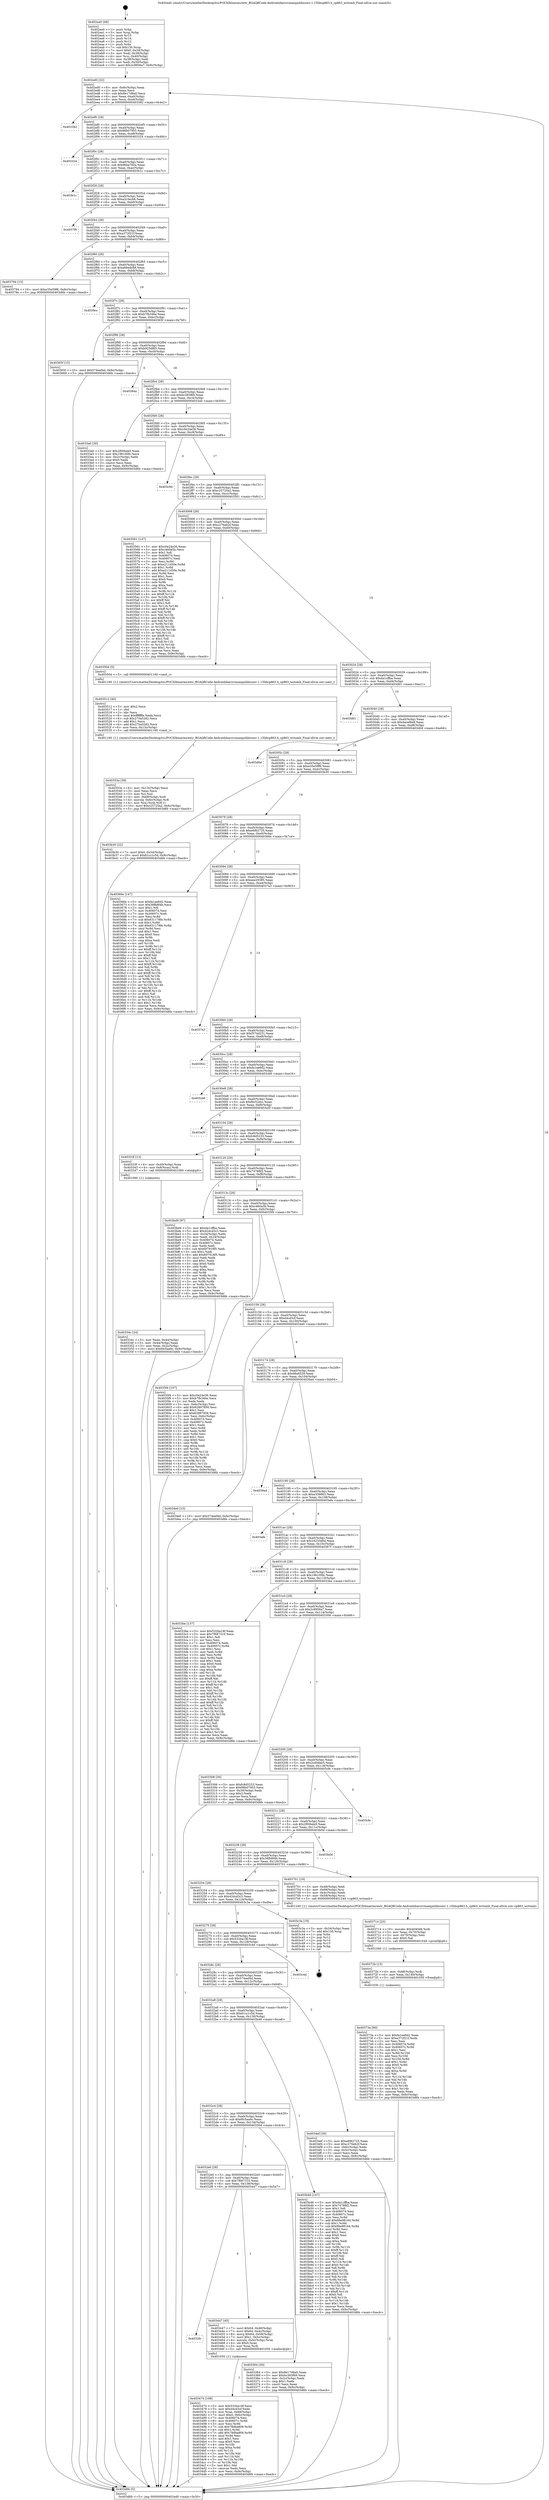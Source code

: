 digraph "0x402ea0" {
  label = "0x402ea0 (/mnt/c/Users/mathe/Desktop/tcc/POCII/binaries/extr_BGAQRCode-Androidzbarsrcmainjnilibiconv-1.15libcp863.h_cp863_wctomb_Final-ollvm.out::main(0))"
  labelloc = "t"
  node[shape=record]

  Entry [label="",width=0.3,height=0.3,shape=circle,fillcolor=black,style=filled]
  "0x402ed0" [label="{
     0x402ed0 [32]\l
     | [instrs]\l
     &nbsp;&nbsp;0x402ed0 \<+6\>: mov -0x9c(%rbp),%eax\l
     &nbsp;&nbsp;0x402ed6 \<+2\>: mov %eax,%ecx\l
     &nbsp;&nbsp;0x402ed8 \<+6\>: sub $0x8e17d6a0,%ecx\l
     &nbsp;&nbsp;0x402ede \<+6\>: mov %eax,-0xa0(%rbp)\l
     &nbsp;&nbsp;0x402ee4 \<+6\>: mov %ecx,-0xa4(%rbp)\l
     &nbsp;&nbsp;0x402eea \<+6\>: je 0000000000403382 \<main+0x4e2\>\l
  }"]
  "0x403382" [label="{
     0x403382\l
  }", style=dashed]
  "0x402ef0" [label="{
     0x402ef0 [28]\l
     | [instrs]\l
     &nbsp;&nbsp;0x402ef0 \<+5\>: jmp 0000000000402ef5 \<main+0x55\>\l
     &nbsp;&nbsp;0x402ef5 \<+6\>: mov -0xa0(%rbp),%eax\l
     &nbsp;&nbsp;0x402efb \<+5\>: sub $0x98b07955,%eax\l
     &nbsp;&nbsp;0x402f00 \<+6\>: mov %eax,-0xa8(%rbp)\l
     &nbsp;&nbsp;0x402f06 \<+6\>: je 0000000000403324 \<main+0x484\>\l
  }"]
  Exit [label="",width=0.3,height=0.3,shape=circle,fillcolor=black,style=filled,peripheries=2]
  "0x403324" [label="{
     0x403324\l
  }", style=dashed]
  "0x402f0c" [label="{
     0x402f0c [28]\l
     | [instrs]\l
     &nbsp;&nbsp;0x402f0c \<+5\>: jmp 0000000000402f11 \<main+0x71\>\l
     &nbsp;&nbsp;0x402f11 \<+6\>: mov -0xa0(%rbp),%eax\l
     &nbsp;&nbsp;0x402f17 \<+5\>: sub $0x9bba782a,%eax\l
     &nbsp;&nbsp;0x402f1c \<+6\>: mov %eax,-0xac(%rbp)\l
     &nbsp;&nbsp;0x402f22 \<+6\>: je 0000000000403b1c \<main+0xc7c\>\l
  }"]
  "0x40373a" [label="{
     0x40373a [90]\l
     | [instrs]\l
     &nbsp;&nbsp;0x40373a \<+5\>: mov $0xfa1ee6d2,%eax\l
     &nbsp;&nbsp;0x40373f \<+5\>: mov $0xa372f21f,%edx\l
     &nbsp;&nbsp;0x403744 \<+2\>: xor %esi,%esi\l
     &nbsp;&nbsp;0x403746 \<+8\>: mov 0x406074,%r8d\l
     &nbsp;&nbsp;0x40374e \<+8\>: mov 0x40607c,%r9d\l
     &nbsp;&nbsp;0x403756 \<+3\>: sub $0x1,%esi\l
     &nbsp;&nbsp;0x403759 \<+3\>: mov %r8d,%r10d\l
     &nbsp;&nbsp;0x40375c \<+3\>: add %esi,%r10d\l
     &nbsp;&nbsp;0x40375f \<+4\>: imul %r10d,%r8d\l
     &nbsp;&nbsp;0x403763 \<+4\>: and $0x1,%r8d\l
     &nbsp;&nbsp;0x403767 \<+4\>: cmp $0x0,%r8d\l
     &nbsp;&nbsp;0x40376b \<+4\>: sete %r11b\l
     &nbsp;&nbsp;0x40376f \<+4\>: cmp $0xa,%r9d\l
     &nbsp;&nbsp;0x403773 \<+3\>: setl %bl\l
     &nbsp;&nbsp;0x403776 \<+3\>: mov %r11b,%r14b\l
     &nbsp;&nbsp;0x403779 \<+3\>: and %bl,%r14b\l
     &nbsp;&nbsp;0x40377c \<+3\>: xor %bl,%r11b\l
     &nbsp;&nbsp;0x40377f \<+3\>: or %r11b,%r14b\l
     &nbsp;&nbsp;0x403782 \<+4\>: test $0x1,%r14b\l
     &nbsp;&nbsp;0x403786 \<+3\>: cmovne %edx,%eax\l
     &nbsp;&nbsp;0x403789 \<+6\>: mov %eax,-0x9c(%rbp)\l
     &nbsp;&nbsp;0x40378f \<+5\>: jmp 0000000000403d6b \<main+0xecb\>\l
  }"]
  "0x403b1c" [label="{
     0x403b1c\l
  }", style=dashed]
  "0x402f28" [label="{
     0x402f28 [28]\l
     | [instrs]\l
     &nbsp;&nbsp;0x402f28 \<+5\>: jmp 0000000000402f2d \<main+0x8d\>\l
     &nbsp;&nbsp;0x402f2d \<+6\>: mov -0xa0(%rbp),%eax\l
     &nbsp;&nbsp;0x402f33 \<+5\>: sub $0xa2c3ecb6,%eax\l
     &nbsp;&nbsp;0x402f38 \<+6\>: mov %eax,-0xb0(%rbp)\l
     &nbsp;&nbsp;0x402f3e \<+6\>: je 00000000004037f6 \<main+0x956\>\l
  }"]
  "0x40372b" [label="{
     0x40372b [15]\l
     | [instrs]\l
     &nbsp;&nbsp;0x40372b \<+4\>: mov -0x68(%rbp),%rdi\l
     &nbsp;&nbsp;0x40372f \<+6\>: mov %eax,-0x140(%rbp)\l
     &nbsp;&nbsp;0x403735 \<+5\>: call 0000000000401030 \<free@plt\>\l
     | [calls]\l
     &nbsp;&nbsp;0x401030 \{1\} (unknown)\l
  }"]
  "0x4037f6" [label="{
     0x4037f6\l
  }", style=dashed]
  "0x402f44" [label="{
     0x402f44 [28]\l
     | [instrs]\l
     &nbsp;&nbsp;0x402f44 \<+5\>: jmp 0000000000402f49 \<main+0xa9\>\l
     &nbsp;&nbsp;0x402f49 \<+6\>: mov -0xa0(%rbp),%eax\l
     &nbsp;&nbsp;0x402f4f \<+5\>: sub $0xa372f21f,%eax\l
     &nbsp;&nbsp;0x402f54 \<+6\>: mov %eax,-0xb4(%rbp)\l
     &nbsp;&nbsp;0x402f5a \<+6\>: je 0000000000403794 \<main+0x8f4\>\l
  }"]
  "0x403714" [label="{
     0x403714 [23]\l
     | [instrs]\l
     &nbsp;&nbsp;0x403714 \<+10\>: movabs $0x4040d6,%rdi\l
     &nbsp;&nbsp;0x40371e \<+3\>: mov %eax,-0x70(%rbp)\l
     &nbsp;&nbsp;0x403721 \<+3\>: mov -0x70(%rbp),%esi\l
     &nbsp;&nbsp;0x403724 \<+2\>: mov $0x0,%al\l
     &nbsp;&nbsp;0x403726 \<+5\>: call 0000000000401040 \<printf@plt\>\l
     | [calls]\l
     &nbsp;&nbsp;0x401040 \{1\} (unknown)\l
  }"]
  "0x403794" [label="{
     0x403794 [15]\l
     | [instrs]\l
     &nbsp;&nbsp;0x403794 \<+10\>: movl $0xe35e59f6,-0x9c(%rbp)\l
     &nbsp;&nbsp;0x40379e \<+5\>: jmp 0000000000403d6b \<main+0xecb\>\l
  }"]
  "0x402f60" [label="{
     0x402f60 [28]\l
     | [instrs]\l
     &nbsp;&nbsp;0x402f60 \<+5\>: jmp 0000000000402f65 \<main+0xc5\>\l
     &nbsp;&nbsp;0x402f65 \<+6\>: mov -0xa0(%rbp),%eax\l
     &nbsp;&nbsp;0x402f6b \<+5\>: sub $0xa66edc88,%eax\l
     &nbsp;&nbsp;0x402f70 \<+6\>: mov %eax,-0xb8(%rbp)\l
     &nbsp;&nbsp;0x402f76 \<+6\>: je 00000000004039cc \<main+0xb2c\>\l
  }"]
  "0x40353a" [label="{
     0x40353a [39]\l
     | [instrs]\l
     &nbsp;&nbsp;0x40353a \<+6\>: mov -0x13c(%rbp),%ecx\l
     &nbsp;&nbsp;0x403540 \<+3\>: imul %eax,%ecx\l
     &nbsp;&nbsp;0x403543 \<+3\>: mov %cl,%sil\l
     &nbsp;&nbsp;0x403546 \<+4\>: mov -0x68(%rbp),%rdi\l
     &nbsp;&nbsp;0x40354a \<+4\>: movslq -0x6c(%rbp),%r8\l
     &nbsp;&nbsp;0x40354e \<+4\>: mov %sil,(%rdi,%r8,1)\l
     &nbsp;&nbsp;0x403552 \<+10\>: movl $0xc25725a2,-0x9c(%rbp)\l
     &nbsp;&nbsp;0x40355c \<+5\>: jmp 0000000000403d6b \<main+0xecb\>\l
  }"]
  "0x4039cc" [label="{
     0x4039cc\l
  }", style=dashed]
  "0x402f7c" [label="{
     0x402f7c [28]\l
     | [instrs]\l
     &nbsp;&nbsp;0x402f7c \<+5\>: jmp 0000000000402f81 \<main+0xe1\>\l
     &nbsp;&nbsp;0x402f81 \<+6\>: mov -0xa0(%rbp),%eax\l
     &nbsp;&nbsp;0x402f87 \<+5\>: sub $0xb7fb346e,%eax\l
     &nbsp;&nbsp;0x402f8c \<+6\>: mov %eax,-0xbc(%rbp)\l
     &nbsp;&nbsp;0x402f92 \<+6\>: je 000000000040365f \<main+0x7bf\>\l
  }"]
  "0x403512" [label="{
     0x403512 [40]\l
     | [instrs]\l
     &nbsp;&nbsp;0x403512 \<+5\>: mov $0x2,%ecx\l
     &nbsp;&nbsp;0x403517 \<+1\>: cltd\l
     &nbsp;&nbsp;0x403518 \<+2\>: idiv %ecx\l
     &nbsp;&nbsp;0x40351a \<+6\>: imul $0xfffffffe,%edx,%ecx\l
     &nbsp;&nbsp;0x403520 \<+6\>: sub $0x270a5282,%ecx\l
     &nbsp;&nbsp;0x403526 \<+3\>: add $0x1,%ecx\l
     &nbsp;&nbsp;0x403529 \<+6\>: add $0x270a5282,%ecx\l
     &nbsp;&nbsp;0x40352f \<+6\>: mov %ecx,-0x13c(%rbp)\l
     &nbsp;&nbsp;0x403535 \<+5\>: call 0000000000401160 \<next_i\>\l
     | [calls]\l
     &nbsp;&nbsp;0x401160 \{1\} (/mnt/c/Users/mathe/Desktop/tcc/POCII/binaries/extr_BGAQRCode-Androidzbarsrcmainjnilibiconv-1.15libcp863.h_cp863_wctomb_Final-ollvm.out::next_i)\l
  }"]
  "0x40365f" [label="{
     0x40365f [15]\l
     | [instrs]\l
     &nbsp;&nbsp;0x40365f \<+10\>: movl $0x574eef4d,-0x9c(%rbp)\l
     &nbsp;&nbsp;0x403669 \<+5\>: jmp 0000000000403d6b \<main+0xecb\>\l
  }"]
  "0x402f98" [label="{
     0x402f98 [28]\l
     | [instrs]\l
     &nbsp;&nbsp;0x402f98 \<+5\>: jmp 0000000000402f9d \<main+0xfd\>\l
     &nbsp;&nbsp;0x402f9d \<+6\>: mov -0xa0(%rbp),%eax\l
     &nbsp;&nbsp;0x402fa3 \<+5\>: sub $0xb925d8f3,%eax\l
     &nbsp;&nbsp;0x402fa8 \<+6\>: mov %eax,-0xc0(%rbp)\l
     &nbsp;&nbsp;0x402fae \<+6\>: je 000000000040394a \<main+0xaaa\>\l
  }"]
  "0x403474" [label="{
     0x403474 [108]\l
     | [instrs]\l
     &nbsp;&nbsp;0x403474 \<+5\>: mov $0x532ba18f,%ecx\l
     &nbsp;&nbsp;0x403479 \<+5\>: mov $0xd4cd3cf,%edx\l
     &nbsp;&nbsp;0x40347e \<+4\>: mov %rax,-0x68(%rbp)\l
     &nbsp;&nbsp;0x403482 \<+7\>: movl $0x0,-0x6c(%rbp)\l
     &nbsp;&nbsp;0x403489 \<+7\>: mov 0x406074,%esi\l
     &nbsp;&nbsp;0x403490 \<+8\>: mov 0x40607c,%r8d\l
     &nbsp;&nbsp;0x403498 \<+3\>: mov %esi,%r9d\l
     &nbsp;&nbsp;0x40349b \<+7\>: sub $0x78dba809,%r9d\l
     &nbsp;&nbsp;0x4034a2 \<+4\>: sub $0x1,%r9d\l
     &nbsp;&nbsp;0x4034a6 \<+7\>: add $0x78dba809,%r9d\l
     &nbsp;&nbsp;0x4034ad \<+4\>: imul %r9d,%esi\l
     &nbsp;&nbsp;0x4034b1 \<+3\>: and $0x1,%esi\l
     &nbsp;&nbsp;0x4034b4 \<+3\>: cmp $0x0,%esi\l
     &nbsp;&nbsp;0x4034b7 \<+4\>: sete %r10b\l
     &nbsp;&nbsp;0x4034bb \<+4\>: cmp $0xa,%r8d\l
     &nbsp;&nbsp;0x4034bf \<+4\>: setl %r11b\l
     &nbsp;&nbsp;0x4034c3 \<+3\>: mov %r10b,%bl\l
     &nbsp;&nbsp;0x4034c6 \<+3\>: and %r11b,%bl\l
     &nbsp;&nbsp;0x4034c9 \<+3\>: xor %r11b,%r10b\l
     &nbsp;&nbsp;0x4034cc \<+3\>: or %r10b,%bl\l
     &nbsp;&nbsp;0x4034cf \<+3\>: test $0x1,%bl\l
     &nbsp;&nbsp;0x4034d2 \<+3\>: cmovne %edx,%ecx\l
     &nbsp;&nbsp;0x4034d5 \<+6\>: mov %ecx,-0x9c(%rbp)\l
     &nbsp;&nbsp;0x4034db \<+5\>: jmp 0000000000403d6b \<main+0xecb\>\l
  }"]
  "0x40394a" [label="{
     0x40394a\l
  }", style=dashed]
  "0x402fb4" [label="{
     0x402fb4 [28]\l
     | [instrs]\l
     &nbsp;&nbsp;0x402fb4 \<+5\>: jmp 0000000000402fb9 \<main+0x119\>\l
     &nbsp;&nbsp;0x402fb9 \<+6\>: mov -0xa0(%rbp),%eax\l
     &nbsp;&nbsp;0x402fbf \<+5\>: sub $0xbc383f69,%eax\l
     &nbsp;&nbsp;0x402fc4 \<+6\>: mov %eax,-0xc4(%rbp)\l
     &nbsp;&nbsp;0x402fca \<+6\>: je 00000000004033a0 \<main+0x500\>\l
  }"]
  "0x4032fc" [label="{
     0x4032fc\l
  }", style=dashed]
  "0x4033a0" [label="{
     0x4033a0 [30]\l
     | [instrs]\l
     &nbsp;&nbsp;0x4033a0 \<+5\>: mov $0x2f00bda5,%eax\l
     &nbsp;&nbsp;0x4033a5 \<+5\>: mov $0x196100fc,%ecx\l
     &nbsp;&nbsp;0x4033aa \<+3\>: mov -0x2c(%rbp),%edx\l
     &nbsp;&nbsp;0x4033ad \<+3\>: cmp $0x0,%edx\l
     &nbsp;&nbsp;0x4033b0 \<+3\>: cmove %ecx,%eax\l
     &nbsp;&nbsp;0x4033b3 \<+6\>: mov %eax,-0x9c(%rbp)\l
     &nbsp;&nbsp;0x4033b9 \<+5\>: jmp 0000000000403d6b \<main+0xecb\>\l
  }"]
  "0x402fd0" [label="{
     0x402fd0 [28]\l
     | [instrs]\l
     &nbsp;&nbsp;0x402fd0 \<+5\>: jmp 0000000000402fd5 \<main+0x135\>\l
     &nbsp;&nbsp;0x402fd5 \<+6\>: mov -0xa0(%rbp),%eax\l
     &nbsp;&nbsp;0x402fdb \<+5\>: sub $0xc0e24e36,%eax\l
     &nbsp;&nbsp;0x402fe0 \<+6\>: mov %eax,-0xc8(%rbp)\l
     &nbsp;&nbsp;0x402fe6 \<+6\>: je 0000000000403c94 \<main+0xdf4\>\l
  }"]
  "0x403447" [label="{
     0x403447 [45]\l
     | [instrs]\l
     &nbsp;&nbsp;0x403447 \<+7\>: movl $0x64,-0x48(%rbp)\l
     &nbsp;&nbsp;0x40344e \<+7\>: movl $0x64,-0x4c(%rbp)\l
     &nbsp;&nbsp;0x403455 \<+8\>: movq $0x64,-0x58(%rbp)\l
     &nbsp;&nbsp;0x40345d \<+7\>: movl $0x1,-0x5c(%rbp)\l
     &nbsp;&nbsp;0x403464 \<+4\>: movslq -0x5c(%rbp),%rax\l
     &nbsp;&nbsp;0x403468 \<+4\>: shl $0x0,%rax\l
     &nbsp;&nbsp;0x40346c \<+3\>: mov %rax,%rdi\l
     &nbsp;&nbsp;0x40346f \<+5\>: call 0000000000401050 \<malloc@plt\>\l
     | [calls]\l
     &nbsp;&nbsp;0x401050 \{1\} (unknown)\l
  }"]
  "0x403c94" [label="{
     0x403c94\l
  }", style=dashed]
  "0x402fec" [label="{
     0x402fec [28]\l
     | [instrs]\l
     &nbsp;&nbsp;0x402fec \<+5\>: jmp 0000000000402ff1 \<main+0x151\>\l
     &nbsp;&nbsp;0x402ff1 \<+6\>: mov -0xa0(%rbp),%eax\l
     &nbsp;&nbsp;0x402ff7 \<+5\>: sub $0xc25725a2,%eax\l
     &nbsp;&nbsp;0x402ffc \<+6\>: mov %eax,-0xcc(%rbp)\l
     &nbsp;&nbsp;0x403002 \<+6\>: je 0000000000403561 \<main+0x6c1\>\l
  }"]
  "0x4032e0" [label="{
     0x4032e0 [28]\l
     | [instrs]\l
     &nbsp;&nbsp;0x4032e0 \<+5\>: jmp 00000000004032e5 \<main+0x445\>\l
     &nbsp;&nbsp;0x4032e5 \<+6\>: mov -0xa0(%rbp),%eax\l
     &nbsp;&nbsp;0x4032eb \<+5\>: sub $0x7f687310,%eax\l
     &nbsp;&nbsp;0x4032f0 \<+6\>: mov %eax,-0x138(%rbp)\l
     &nbsp;&nbsp;0x4032f6 \<+6\>: je 0000000000403447 \<main+0x5a7\>\l
  }"]
  "0x403561" [label="{
     0x403561 [147]\l
     | [instrs]\l
     &nbsp;&nbsp;0x403561 \<+5\>: mov $0xc0e24e36,%eax\l
     &nbsp;&nbsp;0x403566 \<+5\>: mov $0xc460a5b,%ecx\l
     &nbsp;&nbsp;0x40356b \<+2\>: mov $0x1,%dl\l
     &nbsp;&nbsp;0x40356d \<+7\>: mov 0x406074,%esi\l
     &nbsp;&nbsp;0x403574 \<+7\>: mov 0x40607c,%edi\l
     &nbsp;&nbsp;0x40357b \<+3\>: mov %esi,%r8d\l
     &nbsp;&nbsp;0x40357e \<+7\>: sub $0xe211d30e,%r8d\l
     &nbsp;&nbsp;0x403585 \<+4\>: sub $0x1,%r8d\l
     &nbsp;&nbsp;0x403589 \<+7\>: add $0xe211d30e,%r8d\l
     &nbsp;&nbsp;0x403590 \<+4\>: imul %r8d,%esi\l
     &nbsp;&nbsp;0x403594 \<+3\>: and $0x1,%esi\l
     &nbsp;&nbsp;0x403597 \<+3\>: cmp $0x0,%esi\l
     &nbsp;&nbsp;0x40359a \<+4\>: sete %r9b\l
     &nbsp;&nbsp;0x40359e \<+3\>: cmp $0xa,%edi\l
     &nbsp;&nbsp;0x4035a1 \<+4\>: setl %r10b\l
     &nbsp;&nbsp;0x4035a5 \<+3\>: mov %r9b,%r11b\l
     &nbsp;&nbsp;0x4035a8 \<+4\>: xor $0xff,%r11b\l
     &nbsp;&nbsp;0x4035ac \<+3\>: mov %r10b,%bl\l
     &nbsp;&nbsp;0x4035af \<+3\>: xor $0xff,%bl\l
     &nbsp;&nbsp;0x4035b2 \<+3\>: xor $0x1,%dl\l
     &nbsp;&nbsp;0x4035b5 \<+3\>: mov %r11b,%r14b\l
     &nbsp;&nbsp;0x4035b8 \<+4\>: and $0xff,%r14b\l
     &nbsp;&nbsp;0x4035bc \<+3\>: and %dl,%r9b\l
     &nbsp;&nbsp;0x4035bf \<+3\>: mov %bl,%r15b\l
     &nbsp;&nbsp;0x4035c2 \<+4\>: and $0xff,%r15b\l
     &nbsp;&nbsp;0x4035c6 \<+3\>: and %dl,%r10b\l
     &nbsp;&nbsp;0x4035c9 \<+3\>: or %r9b,%r14b\l
     &nbsp;&nbsp;0x4035cc \<+3\>: or %r10b,%r15b\l
     &nbsp;&nbsp;0x4035cf \<+3\>: xor %r15b,%r14b\l
     &nbsp;&nbsp;0x4035d2 \<+3\>: or %bl,%r11b\l
     &nbsp;&nbsp;0x4035d5 \<+4\>: xor $0xff,%r11b\l
     &nbsp;&nbsp;0x4035d9 \<+3\>: or $0x1,%dl\l
     &nbsp;&nbsp;0x4035dc \<+3\>: and %dl,%r11b\l
     &nbsp;&nbsp;0x4035df \<+3\>: or %r11b,%r14b\l
     &nbsp;&nbsp;0x4035e2 \<+4\>: test $0x1,%r14b\l
     &nbsp;&nbsp;0x4035e6 \<+3\>: cmovne %ecx,%eax\l
     &nbsp;&nbsp;0x4035e9 \<+6\>: mov %eax,-0x9c(%rbp)\l
     &nbsp;&nbsp;0x4035ef \<+5\>: jmp 0000000000403d6b \<main+0xecb\>\l
  }"]
  "0x403008" [label="{
     0x403008 [28]\l
     | [instrs]\l
     &nbsp;&nbsp;0x403008 \<+5\>: jmp 000000000040300d \<main+0x16d\>\l
     &nbsp;&nbsp;0x40300d \<+6\>: mov -0xa0(%rbp),%eax\l
     &nbsp;&nbsp;0x403013 \<+5\>: sub $0xc276eb2f,%eax\l
     &nbsp;&nbsp;0x403018 \<+6\>: mov %eax,-0xd0(%rbp)\l
     &nbsp;&nbsp;0x40301e \<+6\>: je 000000000040350d \<main+0x66d\>\l
  }"]
  "0x403364" [label="{
     0x403364 [30]\l
     | [instrs]\l
     &nbsp;&nbsp;0x403364 \<+5\>: mov $0x8e17d6a0,%eax\l
     &nbsp;&nbsp;0x403369 \<+5\>: mov $0xbc383f69,%ecx\l
     &nbsp;&nbsp;0x40336e \<+3\>: mov -0x2c(%rbp),%edx\l
     &nbsp;&nbsp;0x403371 \<+3\>: cmp $0x1,%edx\l
     &nbsp;&nbsp;0x403374 \<+3\>: cmovl %ecx,%eax\l
     &nbsp;&nbsp;0x403377 \<+6\>: mov %eax,-0x9c(%rbp)\l
     &nbsp;&nbsp;0x40337d \<+5\>: jmp 0000000000403d6b \<main+0xecb\>\l
  }"]
  "0x40350d" [label="{
     0x40350d [5]\l
     | [instrs]\l
     &nbsp;&nbsp;0x40350d \<+5\>: call 0000000000401160 \<next_i\>\l
     | [calls]\l
     &nbsp;&nbsp;0x401160 \{1\} (/mnt/c/Users/mathe/Desktop/tcc/POCII/binaries/extr_BGAQRCode-Androidzbarsrcmainjnilibiconv-1.15libcp863.h_cp863_wctomb_Final-ollvm.out::next_i)\l
  }"]
  "0x403024" [label="{
     0x403024 [28]\l
     | [instrs]\l
     &nbsp;&nbsp;0x403024 \<+5\>: jmp 0000000000403029 \<main+0x189\>\l
     &nbsp;&nbsp;0x403029 \<+6\>: mov -0xa0(%rbp),%eax\l
     &nbsp;&nbsp;0x40302f \<+5\>: sub $0xda1cffba,%eax\l
     &nbsp;&nbsp;0x403034 \<+6\>: mov %eax,-0xd4(%rbp)\l
     &nbsp;&nbsp;0x40303a \<+6\>: je 0000000000403d61 \<main+0xec1\>\l
  }"]
  "0x4032c4" [label="{
     0x4032c4 [28]\l
     | [instrs]\l
     &nbsp;&nbsp;0x4032c4 \<+5\>: jmp 00000000004032c9 \<main+0x429\>\l
     &nbsp;&nbsp;0x4032c9 \<+6\>: mov -0xa0(%rbp),%eax\l
     &nbsp;&nbsp;0x4032cf \<+5\>: sub $0x6fc5aa9c,%eax\l
     &nbsp;&nbsp;0x4032d4 \<+6\>: mov %eax,-0x134(%rbp)\l
     &nbsp;&nbsp;0x4032da \<+6\>: je 0000000000403364 \<main+0x4c4\>\l
  }"]
  "0x403d61" [label="{
     0x403d61\l
  }", style=dashed]
  "0x403040" [label="{
     0x403040 [28]\l
     | [instrs]\l
     &nbsp;&nbsp;0x403040 \<+5\>: jmp 0000000000403045 \<main+0x1a5\>\l
     &nbsp;&nbsp;0x403045 \<+6\>: mov -0xa0(%rbp),%eax\l
     &nbsp;&nbsp;0x40304b \<+5\>: sub $0xdacefbe8,%eax\l
     &nbsp;&nbsp;0x403050 \<+6\>: mov %eax,-0xd8(%rbp)\l
     &nbsp;&nbsp;0x403056 \<+6\>: je 0000000000403d0d \<main+0xe6d\>\l
  }"]
  "0x403b46" [label="{
     0x403b46 [147]\l
     | [instrs]\l
     &nbsp;&nbsp;0x403b46 \<+5\>: mov $0xda1cffba,%eax\l
     &nbsp;&nbsp;0x403b4b \<+5\>: mov $0x74788f2,%ecx\l
     &nbsp;&nbsp;0x403b50 \<+2\>: mov $0x1,%dl\l
     &nbsp;&nbsp;0x403b52 \<+7\>: mov 0x406074,%esi\l
     &nbsp;&nbsp;0x403b59 \<+7\>: mov 0x40607c,%edi\l
     &nbsp;&nbsp;0x403b60 \<+3\>: mov %esi,%r8d\l
     &nbsp;&nbsp;0x403b63 \<+7\>: add $0x88e98164,%r8d\l
     &nbsp;&nbsp;0x403b6a \<+4\>: sub $0x1,%r8d\l
     &nbsp;&nbsp;0x403b6e \<+7\>: sub $0x88e98164,%r8d\l
     &nbsp;&nbsp;0x403b75 \<+4\>: imul %r8d,%esi\l
     &nbsp;&nbsp;0x403b79 \<+3\>: and $0x1,%esi\l
     &nbsp;&nbsp;0x403b7c \<+3\>: cmp $0x0,%esi\l
     &nbsp;&nbsp;0x403b7f \<+4\>: sete %r9b\l
     &nbsp;&nbsp;0x403b83 \<+3\>: cmp $0xa,%edi\l
     &nbsp;&nbsp;0x403b86 \<+4\>: setl %r10b\l
     &nbsp;&nbsp;0x403b8a \<+3\>: mov %r9b,%r11b\l
     &nbsp;&nbsp;0x403b8d \<+4\>: xor $0xff,%r11b\l
     &nbsp;&nbsp;0x403b91 \<+3\>: mov %r10b,%bl\l
     &nbsp;&nbsp;0x403b94 \<+3\>: xor $0xff,%bl\l
     &nbsp;&nbsp;0x403b97 \<+3\>: xor $0x0,%dl\l
     &nbsp;&nbsp;0x403b9a \<+3\>: mov %r11b,%r14b\l
     &nbsp;&nbsp;0x403b9d \<+4\>: and $0x0,%r14b\l
     &nbsp;&nbsp;0x403ba1 \<+3\>: and %dl,%r9b\l
     &nbsp;&nbsp;0x403ba4 \<+3\>: mov %bl,%r15b\l
     &nbsp;&nbsp;0x403ba7 \<+4\>: and $0x0,%r15b\l
     &nbsp;&nbsp;0x403bab \<+3\>: and %dl,%r10b\l
     &nbsp;&nbsp;0x403bae \<+3\>: or %r9b,%r14b\l
     &nbsp;&nbsp;0x403bb1 \<+3\>: or %r10b,%r15b\l
     &nbsp;&nbsp;0x403bb4 \<+3\>: xor %r15b,%r14b\l
     &nbsp;&nbsp;0x403bb7 \<+3\>: or %bl,%r11b\l
     &nbsp;&nbsp;0x403bba \<+4\>: xor $0xff,%r11b\l
     &nbsp;&nbsp;0x403bbe \<+3\>: or $0x0,%dl\l
     &nbsp;&nbsp;0x403bc1 \<+3\>: and %dl,%r11b\l
     &nbsp;&nbsp;0x403bc4 \<+3\>: or %r11b,%r14b\l
     &nbsp;&nbsp;0x403bc7 \<+4\>: test $0x1,%r14b\l
     &nbsp;&nbsp;0x403bcb \<+3\>: cmovne %ecx,%eax\l
     &nbsp;&nbsp;0x403bce \<+6\>: mov %eax,-0x9c(%rbp)\l
     &nbsp;&nbsp;0x403bd4 \<+5\>: jmp 0000000000403d6b \<main+0xecb\>\l
  }"]
  "0x403d0d" [label="{
     0x403d0d\l
  }", style=dashed]
  "0x40305c" [label="{
     0x40305c [28]\l
     | [instrs]\l
     &nbsp;&nbsp;0x40305c \<+5\>: jmp 0000000000403061 \<main+0x1c1\>\l
     &nbsp;&nbsp;0x403061 \<+6\>: mov -0xa0(%rbp),%eax\l
     &nbsp;&nbsp;0x403067 \<+5\>: sub $0xe35e59f6,%eax\l
     &nbsp;&nbsp;0x40306c \<+6\>: mov %eax,-0xdc(%rbp)\l
     &nbsp;&nbsp;0x403072 \<+6\>: je 0000000000403b30 \<main+0xc90\>\l
  }"]
  "0x4032a8" [label="{
     0x4032a8 [28]\l
     | [instrs]\l
     &nbsp;&nbsp;0x4032a8 \<+5\>: jmp 00000000004032ad \<main+0x40d\>\l
     &nbsp;&nbsp;0x4032ad \<+6\>: mov -0xa0(%rbp),%eax\l
     &nbsp;&nbsp;0x4032b3 \<+5\>: sub $0x61cc1c5d,%eax\l
     &nbsp;&nbsp;0x4032b8 \<+6\>: mov %eax,-0x130(%rbp)\l
     &nbsp;&nbsp;0x4032be \<+6\>: je 0000000000403b46 \<main+0xca6\>\l
  }"]
  "0x403b30" [label="{
     0x403b30 [22]\l
     | [instrs]\l
     &nbsp;&nbsp;0x403b30 \<+7\>: movl $0x0,-0x34(%rbp)\l
     &nbsp;&nbsp;0x403b37 \<+10\>: movl $0x61cc1c5d,-0x9c(%rbp)\l
     &nbsp;&nbsp;0x403b41 \<+5\>: jmp 0000000000403d6b \<main+0xecb\>\l
  }"]
  "0x403078" [label="{
     0x403078 [28]\l
     | [instrs]\l
     &nbsp;&nbsp;0x403078 \<+5\>: jmp 000000000040307d \<main+0x1dd\>\l
     &nbsp;&nbsp;0x40307d \<+6\>: mov -0xa0(%rbp),%eax\l
     &nbsp;&nbsp;0x403083 \<+5\>: sub $0xe6f62725,%eax\l
     &nbsp;&nbsp;0x403088 \<+6\>: mov %eax,-0xe0(%rbp)\l
     &nbsp;&nbsp;0x40308e \<+6\>: je 000000000040366e \<main+0x7ce\>\l
  }"]
  "0x4034ef" [label="{
     0x4034ef [30]\l
     | [instrs]\l
     &nbsp;&nbsp;0x4034ef \<+5\>: mov $0xe6f62725,%eax\l
     &nbsp;&nbsp;0x4034f4 \<+5\>: mov $0xc276eb2f,%ecx\l
     &nbsp;&nbsp;0x4034f9 \<+3\>: mov -0x6c(%rbp),%edx\l
     &nbsp;&nbsp;0x4034fc \<+3\>: cmp -0x5c(%rbp),%edx\l
     &nbsp;&nbsp;0x4034ff \<+3\>: cmovl %ecx,%eax\l
     &nbsp;&nbsp;0x403502 \<+6\>: mov %eax,-0x9c(%rbp)\l
     &nbsp;&nbsp;0x403508 \<+5\>: jmp 0000000000403d6b \<main+0xecb\>\l
  }"]
  "0x40366e" [label="{
     0x40366e [147]\l
     | [instrs]\l
     &nbsp;&nbsp;0x40366e \<+5\>: mov $0xfa1ee6d2,%eax\l
     &nbsp;&nbsp;0x403673 \<+5\>: mov $0x38fb8f4b,%ecx\l
     &nbsp;&nbsp;0x403678 \<+2\>: mov $0x1,%dl\l
     &nbsp;&nbsp;0x40367a \<+7\>: mov 0x406074,%esi\l
     &nbsp;&nbsp;0x403681 \<+7\>: mov 0x40607c,%edi\l
     &nbsp;&nbsp;0x403688 \<+3\>: mov %esi,%r8d\l
     &nbsp;&nbsp;0x40368b \<+7\>: sub $0x631178fe,%r8d\l
     &nbsp;&nbsp;0x403692 \<+4\>: sub $0x1,%r8d\l
     &nbsp;&nbsp;0x403696 \<+7\>: add $0x631178fe,%r8d\l
     &nbsp;&nbsp;0x40369d \<+4\>: imul %r8d,%esi\l
     &nbsp;&nbsp;0x4036a1 \<+3\>: and $0x1,%esi\l
     &nbsp;&nbsp;0x4036a4 \<+3\>: cmp $0x0,%esi\l
     &nbsp;&nbsp;0x4036a7 \<+4\>: sete %r9b\l
     &nbsp;&nbsp;0x4036ab \<+3\>: cmp $0xa,%edi\l
     &nbsp;&nbsp;0x4036ae \<+4\>: setl %r10b\l
     &nbsp;&nbsp;0x4036b2 \<+3\>: mov %r9b,%r11b\l
     &nbsp;&nbsp;0x4036b5 \<+4\>: xor $0xff,%r11b\l
     &nbsp;&nbsp;0x4036b9 \<+3\>: mov %r10b,%bl\l
     &nbsp;&nbsp;0x4036bc \<+3\>: xor $0xff,%bl\l
     &nbsp;&nbsp;0x4036bf \<+3\>: xor $0x1,%dl\l
     &nbsp;&nbsp;0x4036c2 \<+3\>: mov %r11b,%r14b\l
     &nbsp;&nbsp;0x4036c5 \<+4\>: and $0xff,%r14b\l
     &nbsp;&nbsp;0x4036c9 \<+3\>: and %dl,%r9b\l
     &nbsp;&nbsp;0x4036cc \<+3\>: mov %bl,%r15b\l
     &nbsp;&nbsp;0x4036cf \<+4\>: and $0xff,%r15b\l
     &nbsp;&nbsp;0x4036d3 \<+3\>: and %dl,%r10b\l
     &nbsp;&nbsp;0x4036d6 \<+3\>: or %r9b,%r14b\l
     &nbsp;&nbsp;0x4036d9 \<+3\>: or %r10b,%r15b\l
     &nbsp;&nbsp;0x4036dc \<+3\>: xor %r15b,%r14b\l
     &nbsp;&nbsp;0x4036df \<+3\>: or %bl,%r11b\l
     &nbsp;&nbsp;0x4036e2 \<+4\>: xor $0xff,%r11b\l
     &nbsp;&nbsp;0x4036e6 \<+3\>: or $0x1,%dl\l
     &nbsp;&nbsp;0x4036e9 \<+3\>: and %dl,%r11b\l
     &nbsp;&nbsp;0x4036ec \<+3\>: or %r11b,%r14b\l
     &nbsp;&nbsp;0x4036ef \<+4\>: test $0x1,%r14b\l
     &nbsp;&nbsp;0x4036f3 \<+3\>: cmovne %ecx,%eax\l
     &nbsp;&nbsp;0x4036f6 \<+6\>: mov %eax,-0x9c(%rbp)\l
     &nbsp;&nbsp;0x4036fc \<+5\>: jmp 0000000000403d6b \<main+0xecb\>\l
  }"]
  "0x403094" [label="{
     0x403094 [28]\l
     | [instrs]\l
     &nbsp;&nbsp;0x403094 \<+5\>: jmp 0000000000403099 \<main+0x1f9\>\l
     &nbsp;&nbsp;0x403099 \<+6\>: mov -0xa0(%rbp),%eax\l
     &nbsp;&nbsp;0x40309f \<+5\>: sub $0xeee29385,%eax\l
     &nbsp;&nbsp;0x4030a4 \<+6\>: mov %eax,-0xe4(%rbp)\l
     &nbsp;&nbsp;0x4030aa \<+6\>: je 00000000004037a3 \<main+0x903\>\l
  }"]
  "0x40328c" [label="{
     0x40328c [28]\l
     | [instrs]\l
     &nbsp;&nbsp;0x40328c \<+5\>: jmp 0000000000403291 \<main+0x3f1\>\l
     &nbsp;&nbsp;0x403291 \<+6\>: mov -0xa0(%rbp),%eax\l
     &nbsp;&nbsp;0x403297 \<+5\>: sub $0x574eef4d,%eax\l
     &nbsp;&nbsp;0x40329c \<+6\>: mov %eax,-0x12c(%rbp)\l
     &nbsp;&nbsp;0x4032a2 \<+6\>: je 00000000004034ef \<main+0x64f\>\l
  }"]
  "0x4037a3" [label="{
     0x4037a3\l
  }", style=dashed]
  "0x4030b0" [label="{
     0x4030b0 [28]\l
     | [instrs]\l
     &nbsp;&nbsp;0x4030b0 \<+5\>: jmp 00000000004030b5 \<main+0x215\>\l
     &nbsp;&nbsp;0x4030b5 \<+6\>: mov -0xa0(%rbp),%eax\l
     &nbsp;&nbsp;0x4030bb \<+5\>: sub $0xf374d231,%eax\l
     &nbsp;&nbsp;0x4030c0 \<+6\>: mov %eax,-0xe8(%rbp)\l
     &nbsp;&nbsp;0x4030c6 \<+6\>: je 000000000040392c \<main+0xa8c\>\l
  }"]
  "0x403c4d" [label="{
     0x403c4d\l
  }", style=dashed]
  "0x40392c" [label="{
     0x40392c\l
  }", style=dashed]
  "0x4030cc" [label="{
     0x4030cc [28]\l
     | [instrs]\l
     &nbsp;&nbsp;0x4030cc \<+5\>: jmp 00000000004030d1 \<main+0x231\>\l
     &nbsp;&nbsp;0x4030d1 \<+6\>: mov -0xa0(%rbp),%eax\l
     &nbsp;&nbsp;0x4030d7 \<+5\>: sub $0xfa1ee6d2,%eax\l
     &nbsp;&nbsp;0x4030dc \<+6\>: mov %eax,-0xec(%rbp)\l
     &nbsp;&nbsp;0x4030e2 \<+6\>: je 0000000000403cb6 \<main+0xe16\>\l
  }"]
  "0x403270" [label="{
     0x403270 [28]\l
     | [instrs]\l
     &nbsp;&nbsp;0x403270 \<+5\>: jmp 0000000000403275 \<main+0x3d5\>\l
     &nbsp;&nbsp;0x403275 \<+6\>: mov -0xa0(%rbp),%eax\l
     &nbsp;&nbsp;0x40327b \<+5\>: sub $0x532ba18f,%eax\l
     &nbsp;&nbsp;0x403280 \<+6\>: mov %eax,-0x128(%rbp)\l
     &nbsp;&nbsp;0x403286 \<+6\>: je 0000000000403c4d \<main+0xdad\>\l
  }"]
  "0x403cb6" [label="{
     0x403cb6\l
  }", style=dashed]
  "0x4030e8" [label="{
     0x4030e8 [28]\l
     | [instrs]\l
     &nbsp;&nbsp;0x4030e8 \<+5\>: jmp 00000000004030ed \<main+0x24d\>\l
     &nbsp;&nbsp;0x4030ed \<+6\>: mov -0xa0(%rbp),%eax\l
     &nbsp;&nbsp;0x4030f3 \<+5\>: sub $0xfbc52dcc,%eax\l
     &nbsp;&nbsp;0x4030f8 \<+6\>: mov %eax,-0xf0(%rbp)\l
     &nbsp;&nbsp;0x4030fe \<+6\>: je 0000000000403a5f \<main+0xbbf\>\l
  }"]
  "0x403c3a" [label="{
     0x403c3a [19]\l
     | [instrs]\l
     &nbsp;&nbsp;0x403c3a \<+3\>: mov -0x24(%rbp),%eax\l
     &nbsp;&nbsp;0x403c3d \<+7\>: add $0x130,%rsp\l
     &nbsp;&nbsp;0x403c44 \<+1\>: pop %rbx\l
     &nbsp;&nbsp;0x403c45 \<+2\>: pop %r12\l
     &nbsp;&nbsp;0x403c47 \<+2\>: pop %r14\l
     &nbsp;&nbsp;0x403c49 \<+2\>: pop %r15\l
     &nbsp;&nbsp;0x403c4b \<+1\>: pop %rbp\l
     &nbsp;&nbsp;0x403c4c \<+1\>: ret\l
  }"]
  "0x403a5f" [label="{
     0x403a5f\l
  }", style=dashed]
  "0x403104" [label="{
     0x403104 [28]\l
     | [instrs]\l
     &nbsp;&nbsp;0x403104 \<+5\>: jmp 0000000000403109 \<main+0x269\>\l
     &nbsp;&nbsp;0x403109 \<+6\>: mov -0xa0(%rbp),%eax\l
     &nbsp;&nbsp;0x40310f \<+5\>: sub $0xfc8d5233,%eax\l
     &nbsp;&nbsp;0x403114 \<+6\>: mov %eax,-0xf4(%rbp)\l
     &nbsp;&nbsp;0x40311a \<+6\>: je 000000000040333f \<main+0x49f\>\l
  }"]
  "0x403254" [label="{
     0x403254 [28]\l
     | [instrs]\l
     &nbsp;&nbsp;0x403254 \<+5\>: jmp 0000000000403259 \<main+0x3b9\>\l
     &nbsp;&nbsp;0x403259 \<+6\>: mov -0xa0(%rbp),%eax\l
     &nbsp;&nbsp;0x40325f \<+5\>: sub $0x42dcd3c3,%eax\l
     &nbsp;&nbsp;0x403264 \<+6\>: mov %eax,-0x124(%rbp)\l
     &nbsp;&nbsp;0x40326a \<+6\>: je 0000000000403c3a \<main+0xd9a\>\l
  }"]
  "0x40333f" [label="{
     0x40333f [13]\l
     | [instrs]\l
     &nbsp;&nbsp;0x40333f \<+4\>: mov -0x40(%rbp),%rax\l
     &nbsp;&nbsp;0x403343 \<+4\>: mov 0x8(%rax),%rdi\l
     &nbsp;&nbsp;0x403347 \<+5\>: call 0000000000401060 \<atoi@plt\>\l
     | [calls]\l
     &nbsp;&nbsp;0x401060 \{1\} (unknown)\l
  }"]
  "0x403120" [label="{
     0x403120 [28]\l
     | [instrs]\l
     &nbsp;&nbsp;0x403120 \<+5\>: jmp 0000000000403125 \<main+0x285\>\l
     &nbsp;&nbsp;0x403125 \<+6\>: mov -0xa0(%rbp),%eax\l
     &nbsp;&nbsp;0x40312b \<+5\>: sub $0x74788f2,%eax\l
     &nbsp;&nbsp;0x403130 \<+6\>: mov %eax,-0xf8(%rbp)\l
     &nbsp;&nbsp;0x403136 \<+6\>: je 0000000000403bd9 \<main+0xd39\>\l
  }"]
  "0x403701" [label="{
     0x403701 [19]\l
     | [instrs]\l
     &nbsp;&nbsp;0x403701 \<+3\>: mov -0x48(%rbp),%edi\l
     &nbsp;&nbsp;0x403704 \<+4\>: mov -0x68(%rbp),%rsi\l
     &nbsp;&nbsp;0x403708 \<+3\>: mov -0x4c(%rbp),%edx\l
     &nbsp;&nbsp;0x40370b \<+4\>: mov -0x58(%rbp),%rcx\l
     &nbsp;&nbsp;0x40370f \<+5\>: call 0000000000401240 \<cp863_wctomb\>\l
     | [calls]\l
     &nbsp;&nbsp;0x401240 \{1\} (/mnt/c/Users/mathe/Desktop/tcc/POCII/binaries/extr_BGAQRCode-Androidzbarsrcmainjnilibiconv-1.15libcp863.h_cp863_wctomb_Final-ollvm.out::cp863_wctomb)\l
  }"]
  "0x403bd9" [label="{
     0x403bd9 [97]\l
     | [instrs]\l
     &nbsp;&nbsp;0x403bd9 \<+5\>: mov $0xda1cffba,%eax\l
     &nbsp;&nbsp;0x403bde \<+5\>: mov $0x42dcd3c3,%ecx\l
     &nbsp;&nbsp;0x403be3 \<+3\>: mov -0x34(%rbp),%edx\l
     &nbsp;&nbsp;0x403be6 \<+3\>: mov %edx,-0x24(%rbp)\l
     &nbsp;&nbsp;0x403be9 \<+7\>: mov 0x406074,%edx\l
     &nbsp;&nbsp;0x403bf0 \<+7\>: mov 0x40607c,%esi\l
     &nbsp;&nbsp;0x403bf7 \<+2\>: mov %edx,%edi\l
     &nbsp;&nbsp;0x403bf9 \<+6\>: sub $0x697918f5,%edi\l
     &nbsp;&nbsp;0x403bff \<+3\>: sub $0x1,%edi\l
     &nbsp;&nbsp;0x403c02 \<+6\>: add $0x697918f5,%edi\l
     &nbsp;&nbsp;0x403c08 \<+3\>: imul %edi,%edx\l
     &nbsp;&nbsp;0x403c0b \<+3\>: and $0x1,%edx\l
     &nbsp;&nbsp;0x403c0e \<+3\>: cmp $0x0,%edx\l
     &nbsp;&nbsp;0x403c11 \<+4\>: sete %r8b\l
     &nbsp;&nbsp;0x403c15 \<+3\>: cmp $0xa,%esi\l
     &nbsp;&nbsp;0x403c18 \<+4\>: setl %r9b\l
     &nbsp;&nbsp;0x403c1c \<+3\>: mov %r8b,%r10b\l
     &nbsp;&nbsp;0x403c1f \<+3\>: and %r9b,%r10b\l
     &nbsp;&nbsp;0x403c22 \<+3\>: xor %r9b,%r8b\l
     &nbsp;&nbsp;0x403c25 \<+3\>: or %r8b,%r10b\l
     &nbsp;&nbsp;0x403c28 \<+4\>: test $0x1,%r10b\l
     &nbsp;&nbsp;0x403c2c \<+3\>: cmovne %ecx,%eax\l
     &nbsp;&nbsp;0x403c2f \<+6\>: mov %eax,-0x9c(%rbp)\l
     &nbsp;&nbsp;0x403c35 \<+5\>: jmp 0000000000403d6b \<main+0xecb\>\l
  }"]
  "0x40313c" [label="{
     0x40313c [28]\l
     | [instrs]\l
     &nbsp;&nbsp;0x40313c \<+5\>: jmp 0000000000403141 \<main+0x2a1\>\l
     &nbsp;&nbsp;0x403141 \<+6\>: mov -0xa0(%rbp),%eax\l
     &nbsp;&nbsp;0x403147 \<+5\>: sub $0xc460a5b,%eax\l
     &nbsp;&nbsp;0x40314c \<+6\>: mov %eax,-0xfc(%rbp)\l
     &nbsp;&nbsp;0x403152 \<+6\>: je 00000000004035f4 \<main+0x754\>\l
  }"]
  "0x403238" [label="{
     0x403238 [28]\l
     | [instrs]\l
     &nbsp;&nbsp;0x403238 \<+5\>: jmp 000000000040323d \<main+0x39d\>\l
     &nbsp;&nbsp;0x40323d \<+6\>: mov -0xa0(%rbp),%eax\l
     &nbsp;&nbsp;0x403243 \<+5\>: sub $0x38fb8f4b,%eax\l
     &nbsp;&nbsp;0x403248 \<+6\>: mov %eax,-0x120(%rbp)\l
     &nbsp;&nbsp;0x40324e \<+6\>: je 0000000000403701 \<main+0x861\>\l
  }"]
  "0x4035f4" [label="{
     0x4035f4 [107]\l
     | [instrs]\l
     &nbsp;&nbsp;0x4035f4 \<+5\>: mov $0xc0e24e36,%eax\l
     &nbsp;&nbsp;0x4035f9 \<+5\>: mov $0xb7fb346e,%ecx\l
     &nbsp;&nbsp;0x4035fe \<+2\>: xor %edx,%edx\l
     &nbsp;&nbsp;0x403600 \<+3\>: mov -0x6c(%rbp),%esi\l
     &nbsp;&nbsp;0x403603 \<+6\>: add $0x62897858,%esi\l
     &nbsp;&nbsp;0x403609 \<+3\>: add $0x1,%esi\l
     &nbsp;&nbsp;0x40360c \<+6\>: sub $0x62897858,%esi\l
     &nbsp;&nbsp;0x403612 \<+3\>: mov %esi,-0x6c(%rbp)\l
     &nbsp;&nbsp;0x403615 \<+7\>: mov 0x406074,%esi\l
     &nbsp;&nbsp;0x40361c \<+7\>: mov 0x40607c,%edi\l
     &nbsp;&nbsp;0x403623 \<+3\>: sub $0x1,%edx\l
     &nbsp;&nbsp;0x403626 \<+3\>: mov %esi,%r8d\l
     &nbsp;&nbsp;0x403629 \<+3\>: add %edx,%r8d\l
     &nbsp;&nbsp;0x40362c \<+4\>: imul %r8d,%esi\l
     &nbsp;&nbsp;0x403630 \<+3\>: and $0x1,%esi\l
     &nbsp;&nbsp;0x403633 \<+3\>: cmp $0x0,%esi\l
     &nbsp;&nbsp;0x403636 \<+4\>: sete %r9b\l
     &nbsp;&nbsp;0x40363a \<+3\>: cmp $0xa,%edi\l
     &nbsp;&nbsp;0x40363d \<+4\>: setl %r10b\l
     &nbsp;&nbsp;0x403641 \<+3\>: mov %r9b,%r11b\l
     &nbsp;&nbsp;0x403644 \<+3\>: and %r10b,%r11b\l
     &nbsp;&nbsp;0x403647 \<+3\>: xor %r10b,%r9b\l
     &nbsp;&nbsp;0x40364a \<+3\>: or %r9b,%r11b\l
     &nbsp;&nbsp;0x40364d \<+4\>: test $0x1,%r11b\l
     &nbsp;&nbsp;0x403651 \<+3\>: cmovne %ecx,%eax\l
     &nbsp;&nbsp;0x403654 \<+6\>: mov %eax,-0x9c(%rbp)\l
     &nbsp;&nbsp;0x40365a \<+5\>: jmp 0000000000403d6b \<main+0xecb\>\l
  }"]
  "0x403158" [label="{
     0x403158 [28]\l
     | [instrs]\l
     &nbsp;&nbsp;0x403158 \<+5\>: jmp 000000000040315d \<main+0x2bd\>\l
     &nbsp;&nbsp;0x40315d \<+6\>: mov -0xa0(%rbp),%eax\l
     &nbsp;&nbsp;0x403163 \<+5\>: sub $0xd4cd3cf,%eax\l
     &nbsp;&nbsp;0x403168 \<+6\>: mov %eax,-0x100(%rbp)\l
     &nbsp;&nbsp;0x40316e \<+6\>: je 00000000004034e0 \<main+0x640\>\l
  }"]
  "0x403b0d" [label="{
     0x403b0d\l
  }", style=dashed]
  "0x4034e0" [label="{
     0x4034e0 [15]\l
     | [instrs]\l
     &nbsp;&nbsp;0x4034e0 \<+10\>: movl $0x574eef4d,-0x9c(%rbp)\l
     &nbsp;&nbsp;0x4034ea \<+5\>: jmp 0000000000403d6b \<main+0xecb\>\l
  }"]
  "0x403174" [label="{
     0x403174 [28]\l
     | [instrs]\l
     &nbsp;&nbsp;0x403174 \<+5\>: jmp 0000000000403179 \<main+0x2d9\>\l
     &nbsp;&nbsp;0x403179 \<+6\>: mov -0xa0(%rbp),%eax\l
     &nbsp;&nbsp;0x40317f \<+5\>: sub $0xd8a8529,%eax\l
     &nbsp;&nbsp;0x403184 \<+6\>: mov %eax,-0x104(%rbp)\l
     &nbsp;&nbsp;0x40318a \<+6\>: je 00000000004039a4 \<main+0xb04\>\l
  }"]
  "0x40321c" [label="{
     0x40321c [28]\l
     | [instrs]\l
     &nbsp;&nbsp;0x40321c \<+5\>: jmp 0000000000403221 \<main+0x381\>\l
     &nbsp;&nbsp;0x403221 \<+6\>: mov -0xa0(%rbp),%eax\l
     &nbsp;&nbsp;0x403227 \<+5\>: sub $0x2f00bda5,%eax\l
     &nbsp;&nbsp;0x40322c \<+6\>: mov %eax,-0x11c(%rbp)\l
     &nbsp;&nbsp;0x403232 \<+6\>: je 0000000000403b0d \<main+0xc6d\>\l
  }"]
  "0x4039a4" [label="{
     0x4039a4\l
  }", style=dashed]
  "0x403190" [label="{
     0x403190 [28]\l
     | [instrs]\l
     &nbsp;&nbsp;0x403190 \<+5\>: jmp 0000000000403195 \<main+0x2f5\>\l
     &nbsp;&nbsp;0x403195 \<+6\>: mov -0xa0(%rbp),%eax\l
     &nbsp;&nbsp;0x40319b \<+5\>: sub $0xe339863,%eax\l
     &nbsp;&nbsp;0x4031a0 \<+6\>: mov %eax,-0x108(%rbp)\l
     &nbsp;&nbsp;0x4031a6 \<+6\>: je 0000000000403afe \<main+0xc5e\>\l
  }"]
  "0x403cfe" [label="{
     0x403cfe\l
  }", style=dashed]
  "0x403afe" [label="{
     0x403afe\l
  }", style=dashed]
  "0x4031ac" [label="{
     0x4031ac [28]\l
     | [instrs]\l
     &nbsp;&nbsp;0x4031ac \<+5\>: jmp 00000000004031b1 \<main+0x311\>\l
     &nbsp;&nbsp;0x4031b1 \<+6\>: mov -0xa0(%rbp),%eax\l
     &nbsp;&nbsp;0x4031b7 \<+5\>: sub $0x16233d0d,%eax\l
     &nbsp;&nbsp;0x4031bc \<+6\>: mov %eax,-0x10c(%rbp)\l
     &nbsp;&nbsp;0x4031c2 \<+6\>: je 000000000040387f \<main+0x9df\>\l
  }"]
  "0x40334c" [label="{
     0x40334c [24]\l
     | [instrs]\l
     &nbsp;&nbsp;0x40334c \<+3\>: mov %eax,-0x44(%rbp)\l
     &nbsp;&nbsp;0x40334f \<+3\>: mov -0x44(%rbp),%eax\l
     &nbsp;&nbsp;0x403352 \<+3\>: mov %eax,-0x2c(%rbp)\l
     &nbsp;&nbsp;0x403355 \<+10\>: movl $0x6fc5aa9c,-0x9c(%rbp)\l
     &nbsp;&nbsp;0x40335f \<+5\>: jmp 0000000000403d6b \<main+0xecb\>\l
  }"]
  "0x40387f" [label="{
     0x40387f\l
  }", style=dashed]
  "0x4031c8" [label="{
     0x4031c8 [28]\l
     | [instrs]\l
     &nbsp;&nbsp;0x4031c8 \<+5\>: jmp 00000000004031cd \<main+0x32d\>\l
     &nbsp;&nbsp;0x4031cd \<+6\>: mov -0xa0(%rbp),%eax\l
     &nbsp;&nbsp;0x4031d3 \<+5\>: sub $0x196100fc,%eax\l
     &nbsp;&nbsp;0x4031d8 \<+6\>: mov %eax,-0x110(%rbp)\l
     &nbsp;&nbsp;0x4031de \<+6\>: je 00000000004033be \<main+0x51e\>\l
  }"]
  "0x402ea0" [label="{
     0x402ea0 [48]\l
     | [instrs]\l
     &nbsp;&nbsp;0x402ea0 \<+1\>: push %rbp\l
     &nbsp;&nbsp;0x402ea1 \<+3\>: mov %rsp,%rbp\l
     &nbsp;&nbsp;0x402ea4 \<+2\>: push %r15\l
     &nbsp;&nbsp;0x402ea6 \<+2\>: push %r14\l
     &nbsp;&nbsp;0x402ea8 \<+2\>: push %r12\l
     &nbsp;&nbsp;0x402eaa \<+1\>: push %rbx\l
     &nbsp;&nbsp;0x402eab \<+7\>: sub $0x130,%rsp\l
     &nbsp;&nbsp;0x402eb2 \<+7\>: movl $0x0,-0x34(%rbp)\l
     &nbsp;&nbsp;0x402eb9 \<+3\>: mov %edi,-0x38(%rbp)\l
     &nbsp;&nbsp;0x402ebc \<+4\>: mov %rsi,-0x40(%rbp)\l
     &nbsp;&nbsp;0x402ec0 \<+3\>: mov -0x38(%rbp),%edi\l
     &nbsp;&nbsp;0x402ec3 \<+3\>: mov %edi,-0x30(%rbp)\l
     &nbsp;&nbsp;0x402ec6 \<+10\>: movl $0x2c9956a7,-0x9c(%rbp)\l
  }"]
  "0x4033be" [label="{
     0x4033be [137]\l
     | [instrs]\l
     &nbsp;&nbsp;0x4033be \<+5\>: mov $0x532ba18f,%eax\l
     &nbsp;&nbsp;0x4033c3 \<+5\>: mov $0x7f687310,%ecx\l
     &nbsp;&nbsp;0x4033c8 \<+2\>: mov $0x1,%dl\l
     &nbsp;&nbsp;0x4033ca \<+2\>: xor %esi,%esi\l
     &nbsp;&nbsp;0x4033cc \<+7\>: mov 0x406074,%edi\l
     &nbsp;&nbsp;0x4033d3 \<+8\>: mov 0x40607c,%r8d\l
     &nbsp;&nbsp;0x4033db \<+3\>: sub $0x1,%esi\l
     &nbsp;&nbsp;0x4033de \<+3\>: mov %edi,%r9d\l
     &nbsp;&nbsp;0x4033e1 \<+3\>: add %esi,%r9d\l
     &nbsp;&nbsp;0x4033e4 \<+4\>: imul %r9d,%edi\l
     &nbsp;&nbsp;0x4033e8 \<+3\>: and $0x1,%edi\l
     &nbsp;&nbsp;0x4033eb \<+3\>: cmp $0x0,%edi\l
     &nbsp;&nbsp;0x4033ee \<+4\>: sete %r10b\l
     &nbsp;&nbsp;0x4033f2 \<+4\>: cmp $0xa,%r8d\l
     &nbsp;&nbsp;0x4033f6 \<+4\>: setl %r11b\l
     &nbsp;&nbsp;0x4033fa \<+3\>: mov %r10b,%bl\l
     &nbsp;&nbsp;0x4033fd \<+3\>: xor $0xff,%bl\l
     &nbsp;&nbsp;0x403400 \<+3\>: mov %r11b,%r14b\l
     &nbsp;&nbsp;0x403403 \<+4\>: xor $0xff,%r14b\l
     &nbsp;&nbsp;0x403407 \<+3\>: xor $0x1,%dl\l
     &nbsp;&nbsp;0x40340a \<+3\>: mov %bl,%r15b\l
     &nbsp;&nbsp;0x40340d \<+4\>: and $0xff,%r15b\l
     &nbsp;&nbsp;0x403411 \<+3\>: and %dl,%r10b\l
     &nbsp;&nbsp;0x403414 \<+3\>: mov %r14b,%r12b\l
     &nbsp;&nbsp;0x403417 \<+4\>: and $0xff,%r12b\l
     &nbsp;&nbsp;0x40341b \<+3\>: and %dl,%r11b\l
     &nbsp;&nbsp;0x40341e \<+3\>: or %r10b,%r15b\l
     &nbsp;&nbsp;0x403421 \<+3\>: or %r11b,%r12b\l
     &nbsp;&nbsp;0x403424 \<+3\>: xor %r12b,%r15b\l
     &nbsp;&nbsp;0x403427 \<+3\>: or %r14b,%bl\l
     &nbsp;&nbsp;0x40342a \<+3\>: xor $0xff,%bl\l
     &nbsp;&nbsp;0x40342d \<+3\>: or $0x1,%dl\l
     &nbsp;&nbsp;0x403430 \<+2\>: and %dl,%bl\l
     &nbsp;&nbsp;0x403432 \<+3\>: or %bl,%r15b\l
     &nbsp;&nbsp;0x403435 \<+4\>: test $0x1,%r15b\l
     &nbsp;&nbsp;0x403439 \<+3\>: cmovne %ecx,%eax\l
     &nbsp;&nbsp;0x40343c \<+6\>: mov %eax,-0x9c(%rbp)\l
     &nbsp;&nbsp;0x403442 \<+5\>: jmp 0000000000403d6b \<main+0xecb\>\l
  }"]
  "0x4031e4" [label="{
     0x4031e4 [28]\l
     | [instrs]\l
     &nbsp;&nbsp;0x4031e4 \<+5\>: jmp 00000000004031e9 \<main+0x349\>\l
     &nbsp;&nbsp;0x4031e9 \<+6\>: mov -0xa0(%rbp),%eax\l
     &nbsp;&nbsp;0x4031ef \<+5\>: sub $0x2c9956a7,%eax\l
     &nbsp;&nbsp;0x4031f4 \<+6\>: mov %eax,-0x114(%rbp)\l
     &nbsp;&nbsp;0x4031fa \<+6\>: je 0000000000403306 \<main+0x466\>\l
  }"]
  "0x403d6b" [label="{
     0x403d6b [5]\l
     | [instrs]\l
     &nbsp;&nbsp;0x403d6b \<+5\>: jmp 0000000000402ed0 \<main+0x30\>\l
  }"]
  "0x403306" [label="{
     0x403306 [30]\l
     | [instrs]\l
     &nbsp;&nbsp;0x403306 \<+5\>: mov $0xfc8d5233,%eax\l
     &nbsp;&nbsp;0x40330b \<+5\>: mov $0x98b07955,%ecx\l
     &nbsp;&nbsp;0x403310 \<+3\>: mov -0x30(%rbp),%edx\l
     &nbsp;&nbsp;0x403313 \<+3\>: cmp $0x2,%edx\l
     &nbsp;&nbsp;0x403316 \<+3\>: cmovne %ecx,%eax\l
     &nbsp;&nbsp;0x403319 \<+6\>: mov %eax,-0x9c(%rbp)\l
     &nbsp;&nbsp;0x40331f \<+5\>: jmp 0000000000403d6b \<main+0xecb\>\l
  }"]
  "0x403200" [label="{
     0x403200 [28]\l
     | [instrs]\l
     &nbsp;&nbsp;0x403200 \<+5\>: jmp 0000000000403205 \<main+0x365\>\l
     &nbsp;&nbsp;0x403205 \<+6\>: mov -0xa0(%rbp),%eax\l
     &nbsp;&nbsp;0x40320b \<+5\>: sub $0x2cd5dee5,%eax\l
     &nbsp;&nbsp;0x403210 \<+6\>: mov %eax,-0x118(%rbp)\l
     &nbsp;&nbsp;0x403216 \<+6\>: je 0000000000403cfe \<main+0xe5e\>\l
  }"]
  Entry -> "0x402ea0" [label=" 1"]
  "0x402ed0" -> "0x403382" [label=" 0"]
  "0x402ed0" -> "0x402ef0" [label=" 20"]
  "0x403c3a" -> Exit [label=" 1"]
  "0x402ef0" -> "0x403324" [label=" 0"]
  "0x402ef0" -> "0x402f0c" [label=" 20"]
  "0x403bd9" -> "0x403d6b" [label=" 1"]
  "0x402f0c" -> "0x403b1c" [label=" 0"]
  "0x402f0c" -> "0x402f28" [label=" 20"]
  "0x403b46" -> "0x403d6b" [label=" 1"]
  "0x402f28" -> "0x4037f6" [label=" 0"]
  "0x402f28" -> "0x402f44" [label=" 20"]
  "0x403b30" -> "0x403d6b" [label=" 1"]
  "0x402f44" -> "0x403794" [label=" 1"]
  "0x402f44" -> "0x402f60" [label=" 19"]
  "0x403794" -> "0x403d6b" [label=" 1"]
  "0x402f60" -> "0x4039cc" [label=" 0"]
  "0x402f60" -> "0x402f7c" [label=" 19"]
  "0x40373a" -> "0x403d6b" [label=" 1"]
  "0x402f7c" -> "0x40365f" [label=" 1"]
  "0x402f7c" -> "0x402f98" [label=" 18"]
  "0x40372b" -> "0x40373a" [label=" 1"]
  "0x402f98" -> "0x40394a" [label=" 0"]
  "0x402f98" -> "0x402fb4" [label=" 18"]
  "0x403714" -> "0x40372b" [label=" 1"]
  "0x402fb4" -> "0x4033a0" [label=" 1"]
  "0x402fb4" -> "0x402fd0" [label=" 17"]
  "0x403701" -> "0x403714" [label=" 1"]
  "0x402fd0" -> "0x403c94" [label=" 0"]
  "0x402fd0" -> "0x402fec" [label=" 17"]
  "0x40366e" -> "0x403d6b" [label=" 1"]
  "0x402fec" -> "0x403561" [label=" 1"]
  "0x402fec" -> "0x403008" [label=" 16"]
  "0x4035f4" -> "0x403d6b" [label=" 1"]
  "0x403008" -> "0x40350d" [label=" 1"]
  "0x403008" -> "0x403024" [label=" 15"]
  "0x403561" -> "0x403d6b" [label=" 1"]
  "0x403024" -> "0x403d61" [label=" 0"]
  "0x403024" -> "0x403040" [label=" 15"]
  "0x403512" -> "0x40353a" [label=" 1"]
  "0x403040" -> "0x403d0d" [label=" 0"]
  "0x403040" -> "0x40305c" [label=" 15"]
  "0x40350d" -> "0x403512" [label=" 1"]
  "0x40305c" -> "0x403b30" [label=" 1"]
  "0x40305c" -> "0x403078" [label=" 14"]
  "0x4034e0" -> "0x403d6b" [label=" 1"]
  "0x403078" -> "0x40366e" [label=" 1"]
  "0x403078" -> "0x403094" [label=" 13"]
  "0x403474" -> "0x403d6b" [label=" 1"]
  "0x403094" -> "0x4037a3" [label=" 0"]
  "0x403094" -> "0x4030b0" [label=" 13"]
  "0x4032e0" -> "0x4032fc" [label=" 0"]
  "0x4030b0" -> "0x40392c" [label=" 0"]
  "0x4030b0" -> "0x4030cc" [label=" 13"]
  "0x4032e0" -> "0x403447" [label=" 1"]
  "0x4030cc" -> "0x403cb6" [label=" 0"]
  "0x4030cc" -> "0x4030e8" [label=" 13"]
  "0x4033be" -> "0x403d6b" [label=" 1"]
  "0x4030e8" -> "0x403a5f" [label=" 0"]
  "0x4030e8" -> "0x403104" [label=" 13"]
  "0x4033a0" -> "0x403d6b" [label=" 1"]
  "0x403104" -> "0x40333f" [label=" 1"]
  "0x403104" -> "0x403120" [label=" 12"]
  "0x4032c4" -> "0x4032e0" [label=" 1"]
  "0x403120" -> "0x403bd9" [label=" 1"]
  "0x403120" -> "0x40313c" [label=" 11"]
  "0x4032c4" -> "0x403364" [label=" 1"]
  "0x40313c" -> "0x4035f4" [label=" 1"]
  "0x40313c" -> "0x403158" [label=" 10"]
  "0x4032a8" -> "0x4032c4" [label=" 2"]
  "0x403158" -> "0x4034e0" [label=" 1"]
  "0x403158" -> "0x403174" [label=" 9"]
  "0x4032a8" -> "0x403b46" [label=" 1"]
  "0x403174" -> "0x4039a4" [label=" 0"]
  "0x403174" -> "0x403190" [label=" 9"]
  "0x40328c" -> "0x4032a8" [label=" 3"]
  "0x403190" -> "0x403afe" [label=" 0"]
  "0x403190" -> "0x4031ac" [label=" 9"]
  "0x40328c" -> "0x4034ef" [label=" 2"]
  "0x4031ac" -> "0x40387f" [label=" 0"]
  "0x4031ac" -> "0x4031c8" [label=" 9"]
  "0x403270" -> "0x40328c" [label=" 5"]
  "0x4031c8" -> "0x4033be" [label=" 1"]
  "0x4031c8" -> "0x4031e4" [label=" 8"]
  "0x403270" -> "0x403c4d" [label=" 0"]
  "0x4031e4" -> "0x403306" [label=" 1"]
  "0x4031e4" -> "0x403200" [label=" 7"]
  "0x403306" -> "0x403d6b" [label=" 1"]
  "0x402ea0" -> "0x402ed0" [label=" 1"]
  "0x403d6b" -> "0x402ed0" [label=" 19"]
  "0x40333f" -> "0x40334c" [label=" 1"]
  "0x40334c" -> "0x403d6b" [label=" 1"]
  "0x403447" -> "0x403474" [label=" 1"]
  "0x403200" -> "0x403cfe" [label=" 0"]
  "0x403200" -> "0x40321c" [label=" 7"]
  "0x4034ef" -> "0x403d6b" [label=" 2"]
  "0x40321c" -> "0x403b0d" [label=" 0"]
  "0x40321c" -> "0x403238" [label=" 7"]
  "0x40353a" -> "0x403d6b" [label=" 1"]
  "0x403238" -> "0x403701" [label=" 1"]
  "0x403238" -> "0x403254" [label=" 6"]
  "0x403364" -> "0x403d6b" [label=" 1"]
  "0x403254" -> "0x403c3a" [label=" 1"]
  "0x403254" -> "0x403270" [label=" 5"]
  "0x40365f" -> "0x403d6b" [label=" 1"]
}
